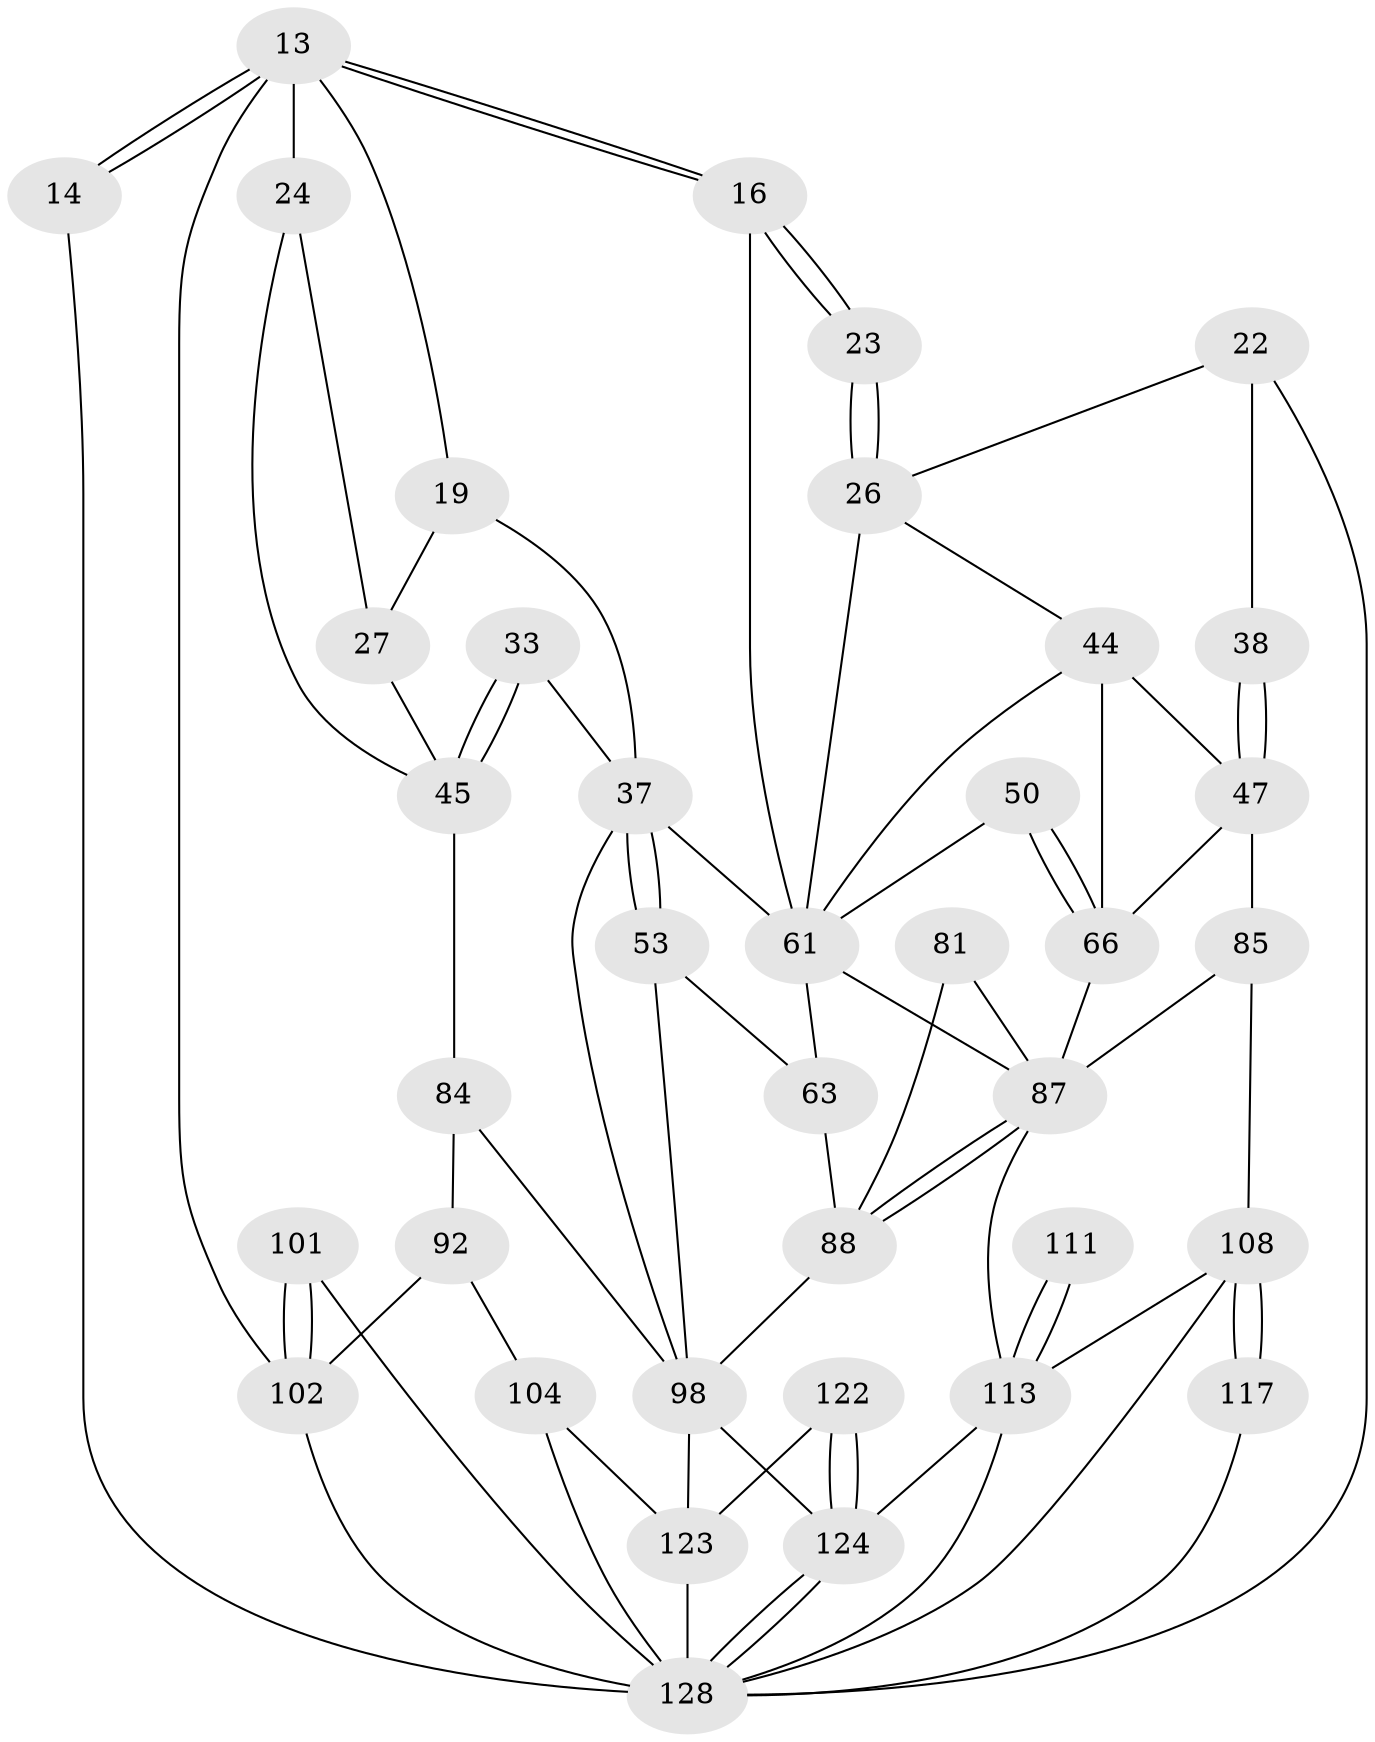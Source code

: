// original degree distribution, {3: 0.0234375, 5: 0.4921875, 4: 0.2421875, 6: 0.2421875}
// Generated by graph-tools (version 1.1) at 2025/06/03/04/25 22:06:53]
// undirected, 38 vertices, 82 edges
graph export_dot {
graph [start="1"]
  node [color=gray90,style=filled];
  13 [pos="+0.5131087062024831+0",super="+3+2+4+5+6"];
  14 [pos="+0.7607907081679536+0"];
  16 [pos="+0.5172544818371867+0"];
  19 [pos="+0.3956967412596645+0.16057624917360072",super="+9"];
  22 [pos="+1+0.1658122448050984"];
  23 [pos="+0.7427516336008211+0.2061330341252356"];
  24 [pos="+0.028112323831506084+0.23250102851902338",super="+12"];
  26 [pos="+0.7463215891029877+0.24764303161397402",super="+25+21"];
  27 [pos="+0.28170304584317674+0.19903483756341558",super="+10+11"];
  33 [pos="+0.3087939455777319+0.3284753591303323"];
  37 [pos="+0.4721012905941197+0.3582776750429049",super="+31+32"];
  38 [pos="+1+0.1784966936154177"];
  44 [pos="+0.8622940374408827+0.35366858809153456",super="+41+40"];
  45 [pos="+0.15055396097593432+0.37385118209461926",super="+30+29+28"];
  47 [pos="+1+0.43853176971752494",super="+46+39"];
  50 [pos="+0.726389077735118+0.4486275074104122"];
  53 [pos="+0.4837290140970673+0.41164556939470254"];
  61 [pos="+0.6813759372263762+0.48819855741695384",super="+51+42+35+36+17"];
  63 [pos="+0.5971956854005207+0.484211978229744",super="+62+52"];
  66 [pos="+0.8097143246943889+0.5132805341376487",super="+48+49"];
  81 [pos="+0.572169917468372+0.6220412340464704",super="+77"];
  84 [pos="+0.20297103221023724+0.656137086050711",super="+55"];
  85 [pos="+0.8448065759559654+0.6202368035341461",super="+82"];
  87 [pos="+0.7022272613220962+0.7125624150935412",super="+79+78+86+80"];
  88 [pos="+0.603106131112253+0.7384314055550579",super="+83+73+72+71"];
  92 [pos="+0.04092959807745838+0.7638398217534201",super="+91+90"];
  98 [pos="+0.4583261352156022+0.8140070119474414",super="+76+97"];
  101 [pos="+0+1"];
  102 [pos="+0+1",super="+8+93"];
  104 [pos="+0.10525130564128171+0.7935482448909853",super="+103"];
  108 [pos="+0.9319114054107674+0.7812419212716123",super="+89+69"];
  111 [pos="+0.732198562139682+0.9295155202256525"];
  113 [pos="+0.7762552551463086+0.9668063673150776",super="+109+110+106"];
  117 [pos="+0.8850911744108607+0.9336904196385551"];
  122 [pos="+0.48384068040381434+0.942233314884162",super="+116"];
  123 [pos="+0.3470414393293912+0.9724570918128208",super="+119+120+99"];
  124 [pos="+0.5502486029519229+1",super="+114+107+115"];
  128 [pos="+0.5256943828341175+1",super="+125+127+126+121+67"];
  13 -- 14;
  13 -- 14;
  13 -- 16;
  13 -- 16;
  13 -- 19;
  13 -- 102 [weight=2];
  13 -- 24 [weight=2];
  14 -- 128;
  16 -- 23;
  16 -- 23;
  16 -- 61;
  19 -- 27 [weight=2];
  19 -- 37;
  22 -- 38;
  22 -- 26;
  22 -- 128;
  23 -- 26 [weight=2];
  23 -- 26;
  24 -- 45;
  24 -- 27;
  26 -- 61;
  26 -- 44;
  27 -- 45 [weight=2];
  33 -- 45 [weight=2];
  33 -- 45;
  33 -- 37;
  37 -- 53;
  37 -- 53;
  37 -- 61 [weight=2];
  37 -- 98;
  38 -- 47 [weight=2];
  38 -- 47;
  44 -- 47 [weight=2];
  44 -- 66;
  44 -- 61;
  45 -- 84;
  47 -- 85;
  47 -- 66;
  50 -- 66 [weight=2];
  50 -- 66;
  50 -- 61;
  53 -- 63;
  53 -- 98;
  61 -- 63 [weight=2];
  61 -- 87;
  63 -- 88 [weight=2];
  66 -- 87;
  81 -- 88 [weight=3];
  81 -- 87;
  84 -- 98 [weight=2];
  84 -- 92 [weight=2];
  85 -- 108 [weight=2];
  85 -- 87 [weight=2];
  87 -- 88;
  87 -- 88;
  87 -- 113;
  88 -- 98 [weight=3];
  92 -- 104 [weight=2];
  92 -- 102 [weight=2];
  98 -- 123 [weight=2];
  98 -- 124 [weight=2];
  101 -- 102 [weight=2];
  101 -- 102;
  101 -- 128;
  102 -- 128 [weight=3];
  104 -- 128;
  104 -- 123 [weight=2];
  108 -- 117 [weight=2];
  108 -- 117;
  108 -- 113;
  108 -- 128;
  111 -- 113 [weight=3];
  111 -- 113;
  113 -- 128;
  113 -- 124;
  117 -- 128;
  122 -- 123 [weight=2];
  122 -- 124 [weight=2];
  122 -- 124;
  123 -- 128 [weight=2];
  124 -- 128;
  124 -- 128;
}
